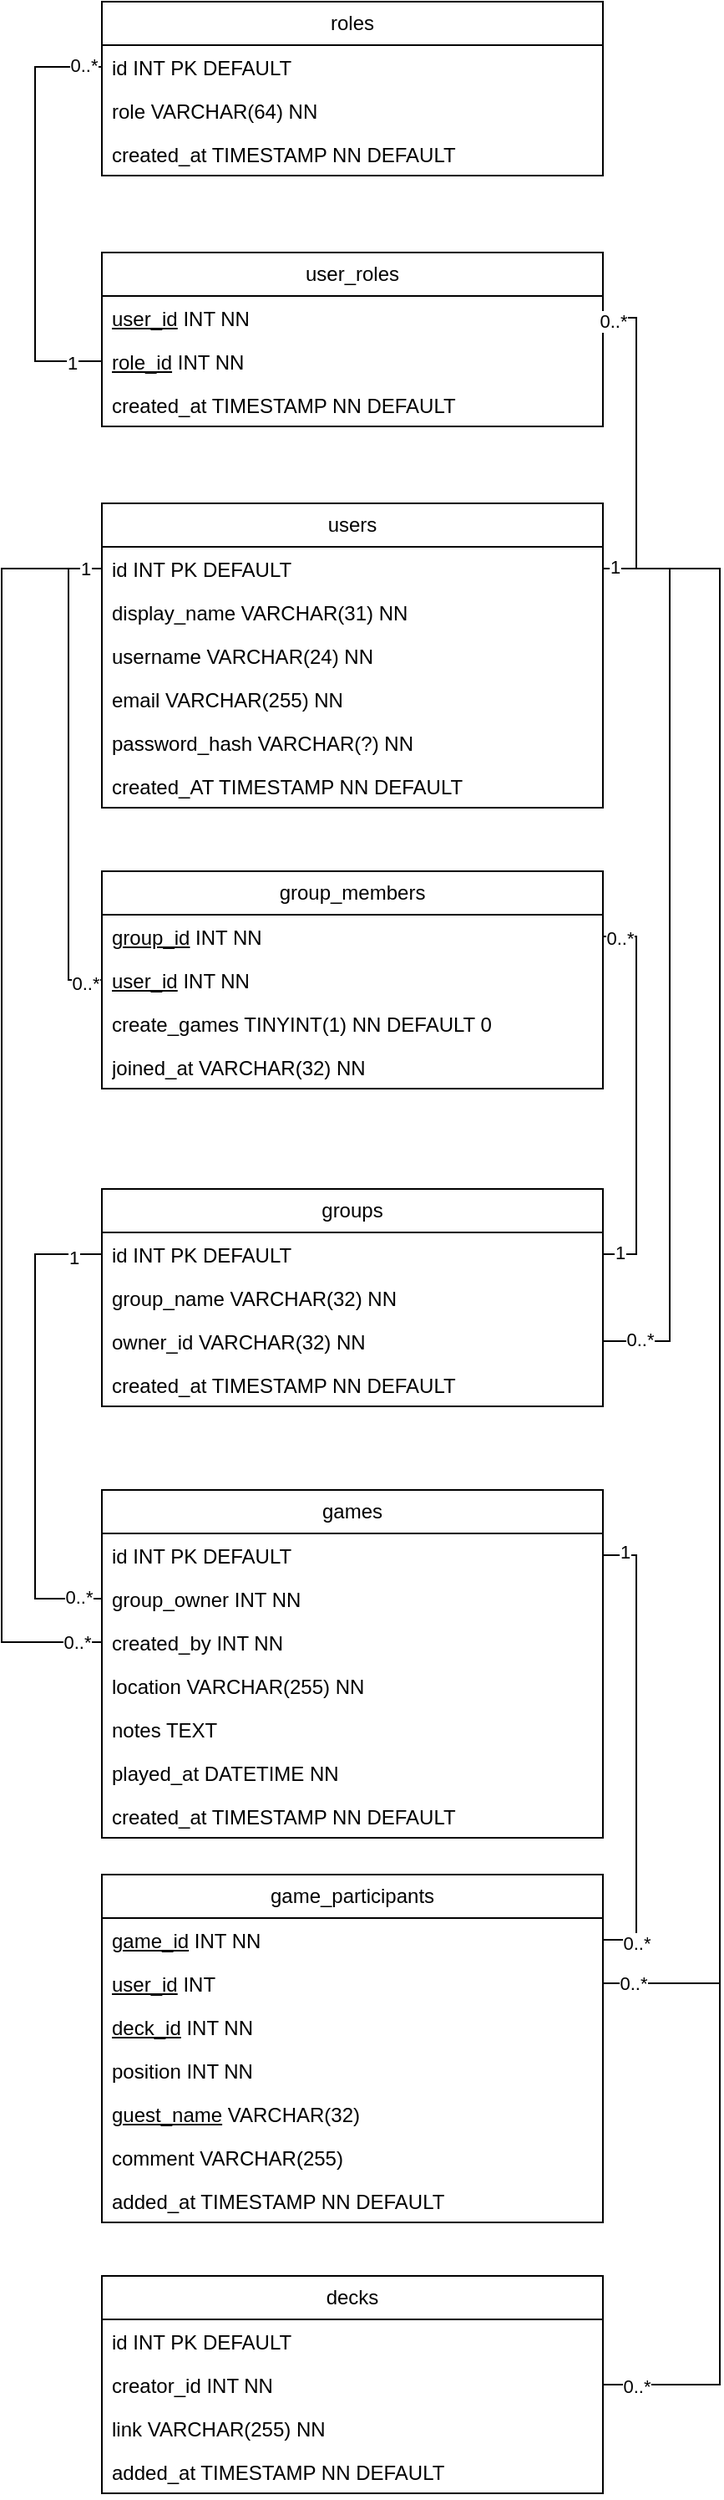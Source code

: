 <mxfile version="26.2.13">
  <diagram name="Page-1" id="RY722GMoq1TX4iEJBXom">
    <mxGraphModel dx="1680" dy="2179" grid="1" gridSize="10" guides="1" tooltips="1" connect="1" arrows="1" fold="1" page="1" pageScale="1" pageWidth="850" pageHeight="1100" math="0" shadow="0">
      <root>
        <mxCell id="0" />
        <mxCell id="1" parent="0" />
        <mxCell id="fBghDIhBLIJU0DGQ0pHI-5" value="users" style="swimlane;fontStyle=0;childLayout=stackLayout;horizontal=1;startSize=26;fillColor=none;horizontalStack=0;resizeParent=1;resizeParentMax=0;resizeLast=0;collapsible=1;marginBottom=0;whiteSpace=wrap;html=1;" vertex="1" parent="1">
          <mxGeometry x="70" y="100" width="300" height="182" as="geometry" />
        </mxCell>
        <mxCell id="fBghDIhBLIJU0DGQ0pHI-6" value="id INT PK DEFAULT" style="text;strokeColor=none;fillColor=none;align=left;verticalAlign=top;spacingLeft=4;spacingRight=4;overflow=hidden;rotatable=0;points=[[0,0.5],[1,0.5]];portConstraint=eastwest;whiteSpace=wrap;html=1;" vertex="1" parent="fBghDIhBLIJU0DGQ0pHI-5">
          <mxGeometry y="26" width="300" height="26" as="geometry" />
        </mxCell>
        <mxCell id="fBghDIhBLIJU0DGQ0pHI-7" value="display_name VARCHAR(31) NN" style="text;strokeColor=none;fillColor=none;align=left;verticalAlign=top;spacingLeft=4;spacingRight=4;overflow=hidden;rotatable=0;points=[[0,0.5],[1,0.5]];portConstraint=eastwest;whiteSpace=wrap;html=1;" vertex="1" parent="fBghDIhBLIJU0DGQ0pHI-5">
          <mxGeometry y="52" width="300" height="26" as="geometry" />
        </mxCell>
        <mxCell id="fBghDIhBLIJU0DGQ0pHI-8" value="username VARCHAR(24) NN" style="text;strokeColor=none;fillColor=none;align=left;verticalAlign=top;spacingLeft=4;spacingRight=4;overflow=hidden;rotatable=0;points=[[0,0.5],[1,0.5]];portConstraint=eastwest;whiteSpace=wrap;html=1;" vertex="1" parent="fBghDIhBLIJU0DGQ0pHI-5">
          <mxGeometry y="78" width="300" height="26" as="geometry" />
        </mxCell>
        <mxCell id="fBghDIhBLIJU0DGQ0pHI-9" value="email VARCHAR(255) NN" style="text;strokeColor=none;fillColor=none;align=left;verticalAlign=top;spacingLeft=4;spacingRight=4;overflow=hidden;rotatable=0;points=[[0,0.5],[1,0.5]];portConstraint=eastwest;whiteSpace=wrap;html=1;" vertex="1" parent="fBghDIhBLIJU0DGQ0pHI-5">
          <mxGeometry y="104" width="300" height="26" as="geometry" />
        </mxCell>
        <mxCell id="fBghDIhBLIJU0DGQ0pHI-10" value="password_hash VARCHAR(?) NN" style="text;strokeColor=none;fillColor=none;align=left;verticalAlign=top;spacingLeft=4;spacingRight=4;overflow=hidden;rotatable=0;points=[[0,0.5],[1,0.5]];portConstraint=eastwest;whiteSpace=wrap;html=1;" vertex="1" parent="fBghDIhBLIJU0DGQ0pHI-5">
          <mxGeometry y="130" width="300" height="26" as="geometry" />
        </mxCell>
        <mxCell id="fBghDIhBLIJU0DGQ0pHI-11" value="created_AT TIMESTAMP NN DEFAULT" style="text;strokeColor=none;fillColor=none;align=left;verticalAlign=top;spacingLeft=4;spacingRight=4;overflow=hidden;rotatable=0;points=[[0,0.5],[1,0.5]];portConstraint=eastwest;whiteSpace=wrap;html=1;" vertex="1" parent="fBghDIhBLIJU0DGQ0pHI-5">
          <mxGeometry y="156" width="300" height="26" as="geometry" />
        </mxCell>
        <mxCell id="fBghDIhBLIJU0DGQ0pHI-12" value="roles" style="swimlane;fontStyle=0;childLayout=stackLayout;horizontal=1;startSize=26;fillColor=none;horizontalStack=0;resizeParent=1;resizeParentMax=0;resizeLast=0;collapsible=1;marginBottom=0;whiteSpace=wrap;html=1;" vertex="1" parent="1">
          <mxGeometry x="70" y="-200" width="300" height="104" as="geometry" />
        </mxCell>
        <mxCell id="fBghDIhBLIJU0DGQ0pHI-13" value="id INT PK DEFAULT" style="text;strokeColor=none;fillColor=none;align=left;verticalAlign=top;spacingLeft=4;spacingRight=4;overflow=hidden;rotatable=0;points=[[0,0.5],[1,0.5]];portConstraint=eastwest;whiteSpace=wrap;html=1;" vertex="1" parent="fBghDIhBLIJU0DGQ0pHI-12">
          <mxGeometry y="26" width="300" height="26" as="geometry" />
        </mxCell>
        <mxCell id="fBghDIhBLIJU0DGQ0pHI-14" value="role VARCHAR(64) NN" style="text;strokeColor=none;fillColor=none;align=left;verticalAlign=top;spacingLeft=4;spacingRight=4;overflow=hidden;rotatable=0;points=[[0,0.5],[1,0.5]];portConstraint=eastwest;whiteSpace=wrap;html=1;" vertex="1" parent="fBghDIhBLIJU0DGQ0pHI-12">
          <mxGeometry y="52" width="300" height="26" as="geometry" />
        </mxCell>
        <mxCell id="fBghDIhBLIJU0DGQ0pHI-15" value="created_at TIMESTAMP NN DEFAULT" style="text;strokeColor=none;fillColor=none;align=left;verticalAlign=top;spacingLeft=4;spacingRight=4;overflow=hidden;rotatable=0;points=[[0,0.5],[1,0.5]];portConstraint=eastwest;whiteSpace=wrap;html=1;" vertex="1" parent="fBghDIhBLIJU0DGQ0pHI-12">
          <mxGeometry y="78" width="300" height="26" as="geometry" />
        </mxCell>
        <mxCell id="fBghDIhBLIJU0DGQ0pHI-19" value="user_roles" style="swimlane;fontStyle=0;childLayout=stackLayout;horizontal=1;startSize=26;fillColor=none;horizontalStack=0;resizeParent=1;resizeParentMax=0;resizeLast=0;collapsible=1;marginBottom=0;whiteSpace=wrap;html=1;" vertex="1" parent="1">
          <mxGeometry x="70" y="-50" width="300" height="104" as="geometry" />
        </mxCell>
        <mxCell id="fBghDIhBLIJU0DGQ0pHI-20" value="&lt;u&gt;user_id&lt;/u&gt; INT NN" style="text;strokeColor=none;fillColor=none;align=left;verticalAlign=top;spacingLeft=4;spacingRight=4;overflow=hidden;rotatable=0;points=[[0,0.5],[1,0.5]];portConstraint=eastwest;whiteSpace=wrap;html=1;" vertex="1" parent="fBghDIhBLIJU0DGQ0pHI-19">
          <mxGeometry y="26" width="300" height="26" as="geometry" />
        </mxCell>
        <mxCell id="fBghDIhBLIJU0DGQ0pHI-21" value="&lt;u&gt;role_id&lt;/u&gt; INT NN" style="text;strokeColor=none;fillColor=none;align=left;verticalAlign=top;spacingLeft=4;spacingRight=4;overflow=hidden;rotatable=0;points=[[0,0.5],[1,0.5]];portConstraint=eastwest;whiteSpace=wrap;html=1;" vertex="1" parent="fBghDIhBLIJU0DGQ0pHI-19">
          <mxGeometry y="52" width="300" height="26" as="geometry" />
        </mxCell>
        <mxCell id="fBghDIhBLIJU0DGQ0pHI-22" value="created_at TIMESTAMP NN DEFAULT" style="text;strokeColor=none;fillColor=none;align=left;verticalAlign=top;spacingLeft=4;spacingRight=4;overflow=hidden;rotatable=0;points=[[0,0.5],[1,0.5]];portConstraint=eastwest;whiteSpace=wrap;html=1;" vertex="1" parent="fBghDIhBLIJU0DGQ0pHI-19">
          <mxGeometry y="78" width="300" height="26" as="geometry" />
        </mxCell>
        <mxCell id="fBghDIhBLIJU0DGQ0pHI-23" style="edgeStyle=orthogonalEdgeStyle;rounded=0;orthogonalLoop=1;jettySize=auto;html=1;entryX=0;entryY=0.5;entryDx=0;entryDy=0;endArrow=none;startFill=0;" edge="1" parent="1" source="fBghDIhBLIJU0DGQ0pHI-21" target="fBghDIhBLIJU0DGQ0pHI-13">
          <mxGeometry relative="1" as="geometry">
            <Array as="points">
              <mxPoint x="30" y="15" />
              <mxPoint x="30" y="-161" />
            </Array>
          </mxGeometry>
        </mxCell>
        <mxCell id="fBghDIhBLIJU0DGQ0pHI-25" value="0..*" style="edgeLabel;html=1;align=center;verticalAlign=middle;resizable=0;points=[];" vertex="1" connectable="0" parent="fBghDIhBLIJU0DGQ0pHI-23">
          <mxGeometry x="0.91" y="1" relative="1" as="geometry">
            <mxPoint as="offset" />
          </mxGeometry>
        </mxCell>
        <mxCell id="fBghDIhBLIJU0DGQ0pHI-26" value="1" style="edgeLabel;html=1;align=center;verticalAlign=middle;resizable=0;points=[];" vertex="1" connectable="0" parent="fBghDIhBLIJU0DGQ0pHI-23">
          <mxGeometry x="-0.861" y="1" relative="1" as="geometry">
            <mxPoint as="offset" />
          </mxGeometry>
        </mxCell>
        <mxCell id="fBghDIhBLIJU0DGQ0pHI-24" style="edgeStyle=orthogonalEdgeStyle;rounded=0;orthogonalLoop=1;jettySize=auto;html=1;entryX=1;entryY=0.5;entryDx=0;entryDy=0;endArrow=none;startFill=0;" edge="1" parent="1" source="fBghDIhBLIJU0DGQ0pHI-20" target="fBghDIhBLIJU0DGQ0pHI-6">
          <mxGeometry relative="1" as="geometry">
            <Array as="points">
              <mxPoint x="390" y="-11" />
              <mxPoint x="390" y="139" />
            </Array>
          </mxGeometry>
        </mxCell>
        <mxCell id="fBghDIhBLIJU0DGQ0pHI-27" value="0..*" style="edgeLabel;html=1;align=center;verticalAlign=middle;resizable=0;points=[];" vertex="1" connectable="0" parent="fBghDIhBLIJU0DGQ0pHI-24">
          <mxGeometry x="-0.855" y="-2" relative="1" as="geometry">
            <mxPoint x="-8" as="offset" />
          </mxGeometry>
        </mxCell>
        <mxCell id="fBghDIhBLIJU0DGQ0pHI-29" value="groups" style="swimlane;fontStyle=0;childLayout=stackLayout;horizontal=1;startSize=26;fillColor=none;horizontalStack=0;resizeParent=1;resizeParentMax=0;resizeLast=0;collapsible=1;marginBottom=0;whiteSpace=wrap;html=1;" vertex="1" parent="1">
          <mxGeometry x="70" y="510" width="300" height="130" as="geometry" />
        </mxCell>
        <mxCell id="fBghDIhBLIJU0DGQ0pHI-30" value="id INT PK DEFAULT" style="text;strokeColor=none;fillColor=none;align=left;verticalAlign=top;spacingLeft=4;spacingRight=4;overflow=hidden;rotatable=0;points=[[0,0.5],[1,0.5]];portConstraint=eastwest;whiteSpace=wrap;html=1;" vertex="1" parent="fBghDIhBLIJU0DGQ0pHI-29">
          <mxGeometry y="26" width="300" height="26" as="geometry" />
        </mxCell>
        <mxCell id="fBghDIhBLIJU0DGQ0pHI-31" value="group_name VARCHAR(32) NN" style="text;strokeColor=none;fillColor=none;align=left;verticalAlign=top;spacingLeft=4;spacingRight=4;overflow=hidden;rotatable=0;points=[[0,0.5],[1,0.5]];portConstraint=eastwest;whiteSpace=wrap;html=1;" vertex="1" parent="fBghDIhBLIJU0DGQ0pHI-29">
          <mxGeometry y="52" width="300" height="26" as="geometry" />
        </mxCell>
        <mxCell id="fBghDIhBLIJU0DGQ0pHI-32" value="owner_id VARCHAR(32) NN" style="text;strokeColor=none;fillColor=none;align=left;verticalAlign=top;spacingLeft=4;spacingRight=4;overflow=hidden;rotatable=0;points=[[0,0.5],[1,0.5]];portConstraint=eastwest;whiteSpace=wrap;html=1;" vertex="1" parent="fBghDIhBLIJU0DGQ0pHI-29">
          <mxGeometry y="78" width="300" height="26" as="geometry" />
        </mxCell>
        <mxCell id="fBghDIhBLIJU0DGQ0pHI-33" value="created_at TIMESTAMP NN DEFAULT" style="text;strokeColor=none;fillColor=none;align=left;verticalAlign=top;spacingLeft=4;spacingRight=4;overflow=hidden;rotatable=0;points=[[0,0.5],[1,0.5]];portConstraint=eastwest;whiteSpace=wrap;html=1;" vertex="1" parent="fBghDIhBLIJU0DGQ0pHI-29">
          <mxGeometry y="104" width="300" height="26" as="geometry" />
        </mxCell>
        <mxCell id="fBghDIhBLIJU0DGQ0pHI-36" value="group_members" style="swimlane;fontStyle=0;childLayout=stackLayout;horizontal=1;startSize=26;fillColor=none;horizontalStack=0;resizeParent=1;resizeParentMax=0;resizeLast=0;collapsible=1;marginBottom=0;whiteSpace=wrap;html=1;" vertex="1" parent="1">
          <mxGeometry x="70" y="320" width="300" height="130" as="geometry" />
        </mxCell>
        <mxCell id="fBghDIhBLIJU0DGQ0pHI-37" value="&lt;u&gt;group_id&lt;/u&gt; INT NN" style="text;strokeColor=none;fillColor=none;align=left;verticalAlign=top;spacingLeft=4;spacingRight=4;overflow=hidden;rotatable=0;points=[[0,0.5],[1,0.5]];portConstraint=eastwest;whiteSpace=wrap;html=1;" vertex="1" parent="fBghDIhBLIJU0DGQ0pHI-36">
          <mxGeometry y="26" width="300" height="26" as="geometry" />
        </mxCell>
        <mxCell id="fBghDIhBLIJU0DGQ0pHI-38" value="&lt;u&gt;user_id&lt;/u&gt; INT NN" style="text;strokeColor=none;fillColor=none;align=left;verticalAlign=top;spacingLeft=4;spacingRight=4;overflow=hidden;rotatable=0;points=[[0,0.5],[1,0.5]];portConstraint=eastwest;whiteSpace=wrap;html=1;" vertex="1" parent="fBghDIhBLIJU0DGQ0pHI-36">
          <mxGeometry y="52" width="300" height="26" as="geometry" />
        </mxCell>
        <mxCell id="fBghDIhBLIJU0DGQ0pHI-39" value="create_games TINYINT(1) NN DEFAULT 0" style="text;strokeColor=none;fillColor=none;align=left;verticalAlign=top;spacingLeft=4;spacingRight=4;overflow=hidden;rotatable=0;points=[[0,0.5],[1,0.5]];portConstraint=eastwest;whiteSpace=wrap;html=1;" vertex="1" parent="fBghDIhBLIJU0DGQ0pHI-36">
          <mxGeometry y="78" width="300" height="26" as="geometry" />
        </mxCell>
        <mxCell id="fBghDIhBLIJU0DGQ0pHI-40" value="joined_at VARCHAR(32) NN" style="text;strokeColor=none;fillColor=none;align=left;verticalAlign=top;spacingLeft=4;spacingRight=4;overflow=hidden;rotatable=0;points=[[0,0.5],[1,0.5]];portConstraint=eastwest;whiteSpace=wrap;html=1;" vertex="1" parent="fBghDIhBLIJU0DGQ0pHI-36">
          <mxGeometry y="104" width="300" height="26" as="geometry" />
        </mxCell>
        <mxCell id="fBghDIhBLIJU0DGQ0pHI-41" style="edgeStyle=orthogonalEdgeStyle;rounded=0;orthogonalLoop=1;jettySize=auto;html=1;endArrow=none;startFill=0;exitX=1;exitY=0.5;exitDx=0;exitDy=0;entryX=1;entryY=0.5;entryDx=0;entryDy=0;" edge="1" parent="1" source="fBghDIhBLIJU0DGQ0pHI-32" target="fBghDIhBLIJU0DGQ0pHI-6">
          <mxGeometry relative="1" as="geometry">
            <Array as="points">
              <mxPoint x="410" y="601" />
              <mxPoint x="410" y="139" />
            </Array>
          </mxGeometry>
        </mxCell>
        <mxCell id="fBghDIhBLIJU0DGQ0pHI-43" value="0..*" style="edgeLabel;html=1;align=center;verticalAlign=middle;resizable=0;points=[];" vertex="1" connectable="0" parent="fBghDIhBLIJU0DGQ0pHI-41">
          <mxGeometry x="-0.92" y="1" relative="1" as="geometry">
            <mxPoint as="offset" />
          </mxGeometry>
        </mxCell>
        <mxCell id="fBghDIhBLIJU0DGQ0pHI-44" style="edgeStyle=orthogonalEdgeStyle;rounded=0;orthogonalLoop=1;jettySize=auto;html=1;entryX=1;entryY=0.5;entryDx=0;entryDy=0;endArrow=none;startFill=0;" edge="1" parent="1" source="fBghDIhBLIJU0DGQ0pHI-37" target="fBghDIhBLIJU0DGQ0pHI-30">
          <mxGeometry relative="1" as="geometry">
            <Array as="points">
              <mxPoint x="390" y="359" />
              <mxPoint x="390" y="549" />
            </Array>
          </mxGeometry>
        </mxCell>
        <mxCell id="fBghDIhBLIJU0DGQ0pHI-45" value="1" style="edgeLabel;html=1;align=center;verticalAlign=middle;resizable=0;points=[];" vertex="1" connectable="0" parent="fBghDIhBLIJU0DGQ0pHI-44">
          <mxGeometry x="0.918" y="-1" relative="1" as="geometry">
            <mxPoint as="offset" />
          </mxGeometry>
        </mxCell>
        <mxCell id="fBghDIhBLIJU0DGQ0pHI-46" value="0..*" style="edgeLabel;html=1;align=center;verticalAlign=middle;resizable=0;points=[];" vertex="1" connectable="0" parent="fBghDIhBLIJU0DGQ0pHI-44">
          <mxGeometry x="-0.913" y="-1" relative="1" as="geometry">
            <mxPoint as="offset" />
          </mxGeometry>
        </mxCell>
        <mxCell id="fBghDIhBLIJU0DGQ0pHI-49" style="edgeStyle=orthogonalEdgeStyle;rounded=0;orthogonalLoop=1;jettySize=auto;html=1;entryX=0;entryY=0.5;entryDx=0;entryDy=0;endArrow=none;startFill=0;exitX=0;exitY=0.5;exitDx=0;exitDy=0;" edge="1" parent="1" source="fBghDIhBLIJU0DGQ0pHI-6" target="fBghDIhBLIJU0DGQ0pHI-38">
          <mxGeometry relative="1" as="geometry" />
        </mxCell>
        <mxCell id="fBghDIhBLIJU0DGQ0pHI-51" value="0..*" style="edgeLabel;html=1;align=center;verticalAlign=middle;resizable=0;points=[];" vertex="1" connectable="0" parent="fBghDIhBLIJU0DGQ0pHI-49">
          <mxGeometry x="0.929" y="-2" relative="1" as="geometry">
            <mxPoint as="offset" />
          </mxGeometry>
        </mxCell>
        <mxCell id="fBghDIhBLIJU0DGQ0pHI-52" value="games" style="swimlane;fontStyle=0;childLayout=stackLayout;horizontal=1;startSize=26;fillColor=none;horizontalStack=0;resizeParent=1;resizeParentMax=0;resizeLast=0;collapsible=1;marginBottom=0;whiteSpace=wrap;html=1;" vertex="1" parent="1">
          <mxGeometry x="70" y="690" width="300" height="208" as="geometry" />
        </mxCell>
        <mxCell id="fBghDIhBLIJU0DGQ0pHI-53" value="id INT PK DEFAULT" style="text;strokeColor=none;fillColor=none;align=left;verticalAlign=top;spacingLeft=4;spacingRight=4;overflow=hidden;rotatable=0;points=[[0,0.5],[1,0.5]];portConstraint=eastwest;whiteSpace=wrap;html=1;" vertex="1" parent="fBghDIhBLIJU0DGQ0pHI-52">
          <mxGeometry y="26" width="300" height="26" as="geometry" />
        </mxCell>
        <mxCell id="fBghDIhBLIJU0DGQ0pHI-54" value="group_owner INT NN" style="text;strokeColor=none;fillColor=none;align=left;verticalAlign=top;spacingLeft=4;spacingRight=4;overflow=hidden;rotatable=0;points=[[0,0.5],[1,0.5]];portConstraint=eastwest;whiteSpace=wrap;html=1;" vertex="1" parent="fBghDIhBLIJU0DGQ0pHI-52">
          <mxGeometry y="52" width="300" height="26" as="geometry" />
        </mxCell>
        <mxCell id="fBghDIhBLIJU0DGQ0pHI-55" value="created_by INT NN" style="text;strokeColor=none;fillColor=none;align=left;verticalAlign=top;spacingLeft=4;spacingRight=4;overflow=hidden;rotatable=0;points=[[0,0.5],[1,0.5]];portConstraint=eastwest;whiteSpace=wrap;html=1;" vertex="1" parent="fBghDIhBLIJU0DGQ0pHI-52">
          <mxGeometry y="78" width="300" height="26" as="geometry" />
        </mxCell>
        <mxCell id="fBghDIhBLIJU0DGQ0pHI-65" value="location VARCHAR(255) NN" style="text;strokeColor=none;fillColor=none;align=left;verticalAlign=top;spacingLeft=4;spacingRight=4;overflow=hidden;rotatable=0;points=[[0,0.5],[1,0.5]];portConstraint=eastwest;whiteSpace=wrap;html=1;" vertex="1" parent="fBghDIhBLIJU0DGQ0pHI-52">
          <mxGeometry y="104" width="300" height="26" as="geometry" />
        </mxCell>
        <mxCell id="fBghDIhBLIJU0DGQ0pHI-66" value="notes TEXT" style="text;strokeColor=none;fillColor=none;align=left;verticalAlign=top;spacingLeft=4;spacingRight=4;overflow=hidden;rotatable=0;points=[[0,0.5],[1,0.5]];portConstraint=eastwest;whiteSpace=wrap;html=1;" vertex="1" parent="fBghDIhBLIJU0DGQ0pHI-52">
          <mxGeometry y="130" width="300" height="26" as="geometry" />
        </mxCell>
        <mxCell id="fBghDIhBLIJU0DGQ0pHI-64" value="played_at DATETIME NN" style="text;strokeColor=none;fillColor=none;align=left;verticalAlign=top;spacingLeft=4;spacingRight=4;overflow=hidden;rotatable=0;points=[[0,0.5],[1,0.5]];portConstraint=eastwest;whiteSpace=wrap;html=1;" vertex="1" parent="fBghDIhBLIJU0DGQ0pHI-52">
          <mxGeometry y="156" width="300" height="26" as="geometry" />
        </mxCell>
        <mxCell id="fBghDIhBLIJU0DGQ0pHI-57" value="created_at TIMESTAMP NN DEFAULT" style="text;strokeColor=none;fillColor=none;align=left;verticalAlign=top;spacingLeft=4;spacingRight=4;overflow=hidden;rotatable=0;points=[[0,0.5],[1,0.5]];portConstraint=eastwest;whiteSpace=wrap;html=1;" vertex="1" parent="fBghDIhBLIJU0DGQ0pHI-52">
          <mxGeometry y="182" width="300" height="26" as="geometry" />
        </mxCell>
        <mxCell id="fBghDIhBLIJU0DGQ0pHI-58" style="edgeStyle=orthogonalEdgeStyle;rounded=0;orthogonalLoop=1;jettySize=auto;html=1;entryX=0;entryY=0.5;entryDx=0;entryDy=0;endArrow=none;startFill=0;" edge="1" parent="1" source="fBghDIhBLIJU0DGQ0pHI-55" target="fBghDIhBLIJU0DGQ0pHI-6">
          <mxGeometry relative="1" as="geometry">
            <Array as="points">
              <mxPoint x="10" y="781" />
              <mxPoint x="10" y="139" />
            </Array>
          </mxGeometry>
        </mxCell>
        <mxCell id="fBghDIhBLIJU0DGQ0pHI-59" value="1" style="edgeLabel;html=1;align=center;verticalAlign=middle;resizable=0;points=[];" vertex="1" connectable="0" parent="fBghDIhBLIJU0DGQ0pHI-58">
          <mxGeometry x="0.921" relative="1" as="geometry">
            <mxPoint x="20" as="offset" />
          </mxGeometry>
        </mxCell>
        <mxCell id="fBghDIhBLIJU0DGQ0pHI-60" value="0..*" style="edgeLabel;html=1;align=center;verticalAlign=middle;resizable=0;points=[];" vertex="1" connectable="0" parent="fBghDIhBLIJU0DGQ0pHI-58">
          <mxGeometry x="-0.961" relative="1" as="geometry">
            <mxPoint as="offset" />
          </mxGeometry>
        </mxCell>
        <mxCell id="fBghDIhBLIJU0DGQ0pHI-61" style="edgeStyle=orthogonalEdgeStyle;rounded=0;orthogonalLoop=1;jettySize=auto;html=1;entryX=0;entryY=0.5;entryDx=0;entryDy=0;endArrow=none;startFill=0;" edge="1" parent="1" source="fBghDIhBLIJU0DGQ0pHI-54" target="fBghDIhBLIJU0DGQ0pHI-30">
          <mxGeometry relative="1" as="geometry">
            <Array as="points">
              <mxPoint x="30" y="755" />
              <mxPoint x="30" y="549" />
            </Array>
          </mxGeometry>
        </mxCell>
        <mxCell id="fBghDIhBLIJU0DGQ0pHI-62" value="0..*" style="edgeLabel;html=1;align=center;verticalAlign=middle;resizable=0;points=[];" vertex="1" connectable="0" parent="fBghDIhBLIJU0DGQ0pHI-61">
          <mxGeometry x="-0.898" y="-1" relative="1" as="geometry">
            <mxPoint as="offset" />
          </mxGeometry>
        </mxCell>
        <mxCell id="fBghDIhBLIJU0DGQ0pHI-63" value="1" style="edgeLabel;html=1;align=center;verticalAlign=middle;resizable=0;points=[];" vertex="1" connectable="0" parent="fBghDIhBLIJU0DGQ0pHI-61">
          <mxGeometry x="0.879" y="-2" relative="1" as="geometry">
            <mxPoint as="offset" />
          </mxGeometry>
        </mxCell>
        <mxCell id="fBghDIhBLIJU0DGQ0pHI-67" value="game_participants" style="swimlane;fontStyle=0;childLayout=stackLayout;horizontal=1;startSize=26;fillColor=none;horizontalStack=0;resizeParent=1;resizeParentMax=0;resizeLast=0;collapsible=1;marginBottom=0;whiteSpace=wrap;html=1;" vertex="1" parent="1">
          <mxGeometry x="70" y="920" width="300" height="208" as="geometry" />
        </mxCell>
        <mxCell id="fBghDIhBLIJU0DGQ0pHI-68" value="&lt;u&gt;game_id&lt;/u&gt; INT NN" style="text;strokeColor=none;fillColor=none;align=left;verticalAlign=top;spacingLeft=4;spacingRight=4;overflow=hidden;rotatable=0;points=[[0,0.5],[1,0.5]];portConstraint=eastwest;whiteSpace=wrap;html=1;" vertex="1" parent="fBghDIhBLIJU0DGQ0pHI-67">
          <mxGeometry y="26" width="300" height="26" as="geometry" />
        </mxCell>
        <mxCell id="fBghDIhBLIJU0DGQ0pHI-75" value="&lt;u&gt;user_id&lt;/u&gt; INT" style="text;strokeColor=none;fillColor=none;align=left;verticalAlign=top;spacingLeft=4;spacingRight=4;overflow=hidden;rotatable=0;points=[[0,0.5],[1,0.5]];portConstraint=eastwest;whiteSpace=wrap;html=1;" vertex="1" parent="fBghDIhBLIJU0DGQ0pHI-67">
          <mxGeometry y="52" width="300" height="26" as="geometry" />
        </mxCell>
        <mxCell id="fBghDIhBLIJU0DGQ0pHI-69" value="&lt;u&gt;deck_id&lt;/u&gt; INT NN" style="text;strokeColor=none;fillColor=none;align=left;verticalAlign=top;spacingLeft=4;spacingRight=4;overflow=hidden;rotatable=0;points=[[0,0.5],[1,0.5]];portConstraint=eastwest;whiteSpace=wrap;html=1;" vertex="1" parent="fBghDIhBLIJU0DGQ0pHI-67">
          <mxGeometry y="78" width="300" height="26" as="geometry" />
        </mxCell>
        <mxCell id="fBghDIhBLIJU0DGQ0pHI-70" value="position INT NN" style="text;strokeColor=none;fillColor=none;align=left;verticalAlign=top;spacingLeft=4;spacingRight=4;overflow=hidden;rotatable=0;points=[[0,0.5],[1,0.5]];portConstraint=eastwest;whiteSpace=wrap;html=1;" vertex="1" parent="fBghDIhBLIJU0DGQ0pHI-67">
          <mxGeometry y="104" width="300" height="26" as="geometry" />
        </mxCell>
        <mxCell id="fBghDIhBLIJU0DGQ0pHI-71" value="&lt;u&gt;guest_name&lt;/u&gt; VARCHAR(32)" style="text;strokeColor=none;fillColor=none;align=left;verticalAlign=top;spacingLeft=4;spacingRight=4;overflow=hidden;rotatable=0;points=[[0,0.5],[1,0.5]];portConstraint=eastwest;whiteSpace=wrap;html=1;" vertex="1" parent="fBghDIhBLIJU0DGQ0pHI-67">
          <mxGeometry y="130" width="300" height="26" as="geometry" />
        </mxCell>
        <mxCell id="fBghDIhBLIJU0DGQ0pHI-72" value="comment VARCHAR(255)" style="text;strokeColor=none;fillColor=none;align=left;verticalAlign=top;spacingLeft=4;spacingRight=4;overflow=hidden;rotatable=0;points=[[0,0.5],[1,0.5]];portConstraint=eastwest;whiteSpace=wrap;html=1;" vertex="1" parent="fBghDIhBLIJU0DGQ0pHI-67">
          <mxGeometry y="156" width="300" height="26" as="geometry" />
        </mxCell>
        <mxCell id="fBghDIhBLIJU0DGQ0pHI-74" value="added_at TIMESTAMP NN DEFAULT" style="text;strokeColor=none;fillColor=none;align=left;verticalAlign=top;spacingLeft=4;spacingRight=4;overflow=hidden;rotatable=0;points=[[0,0.5],[1,0.5]];portConstraint=eastwest;whiteSpace=wrap;html=1;" vertex="1" parent="fBghDIhBLIJU0DGQ0pHI-67">
          <mxGeometry y="182" width="300" height="26" as="geometry" />
        </mxCell>
        <mxCell id="fBghDIhBLIJU0DGQ0pHI-76" value="decks" style="swimlane;fontStyle=0;childLayout=stackLayout;horizontal=1;startSize=26;fillColor=none;horizontalStack=0;resizeParent=1;resizeParentMax=0;resizeLast=0;collapsible=1;marginBottom=0;whiteSpace=wrap;html=1;" vertex="1" parent="1">
          <mxGeometry x="70" y="1160" width="300" height="130" as="geometry" />
        </mxCell>
        <mxCell id="fBghDIhBLIJU0DGQ0pHI-80" value="id INT PK DEFAULT" style="text;strokeColor=none;fillColor=none;align=left;verticalAlign=top;spacingLeft=4;spacingRight=4;overflow=hidden;rotatable=0;points=[[0,0.5],[1,0.5]];portConstraint=eastwest;whiteSpace=wrap;html=1;" vertex="1" parent="fBghDIhBLIJU0DGQ0pHI-76">
          <mxGeometry y="26" width="300" height="26" as="geometry" />
        </mxCell>
        <mxCell id="fBghDIhBLIJU0DGQ0pHI-81" value="creator_id INT NN" style="text;strokeColor=none;fillColor=none;align=left;verticalAlign=top;spacingLeft=4;spacingRight=4;overflow=hidden;rotatable=0;points=[[0,0.5],[1,0.5]];portConstraint=eastwest;whiteSpace=wrap;html=1;" vertex="1" parent="fBghDIhBLIJU0DGQ0pHI-76">
          <mxGeometry y="52" width="300" height="26" as="geometry" />
        </mxCell>
        <mxCell id="fBghDIhBLIJU0DGQ0pHI-82" value="link VARCHAR(255) NN" style="text;strokeColor=none;fillColor=none;align=left;verticalAlign=top;spacingLeft=4;spacingRight=4;overflow=hidden;rotatable=0;points=[[0,0.5],[1,0.5]];portConstraint=eastwest;whiteSpace=wrap;html=1;" vertex="1" parent="fBghDIhBLIJU0DGQ0pHI-76">
          <mxGeometry y="78" width="300" height="26" as="geometry" />
        </mxCell>
        <mxCell id="fBghDIhBLIJU0DGQ0pHI-83" value="added_at TIMESTAMP NN DEFAULT" style="text;strokeColor=none;fillColor=none;align=left;verticalAlign=top;spacingLeft=4;spacingRight=4;overflow=hidden;rotatable=0;points=[[0,0.5],[1,0.5]];portConstraint=eastwest;whiteSpace=wrap;html=1;" vertex="1" parent="fBghDIhBLIJU0DGQ0pHI-76">
          <mxGeometry y="104" width="300" height="26" as="geometry" />
        </mxCell>
        <mxCell id="fBghDIhBLIJU0DGQ0pHI-84" style="edgeStyle=orthogonalEdgeStyle;rounded=0;orthogonalLoop=1;jettySize=auto;html=1;entryX=1;entryY=0.5;entryDx=0;entryDy=0;endArrow=none;startFill=0;" edge="1" parent="1" source="fBghDIhBLIJU0DGQ0pHI-68" target="fBghDIhBLIJU0DGQ0pHI-53">
          <mxGeometry relative="1" as="geometry">
            <Array as="points">
              <mxPoint x="390" y="959" />
              <mxPoint x="390" y="729" />
            </Array>
          </mxGeometry>
        </mxCell>
        <mxCell id="fBghDIhBLIJU0DGQ0pHI-85" value="1" style="edgeLabel;html=1;align=center;verticalAlign=middle;resizable=0;points=[];" vertex="1" connectable="0" parent="fBghDIhBLIJU0DGQ0pHI-84">
          <mxGeometry x="0.905" y="-2" relative="1" as="geometry">
            <mxPoint as="offset" />
          </mxGeometry>
        </mxCell>
        <mxCell id="fBghDIhBLIJU0DGQ0pHI-86" value="0..*" style="edgeLabel;html=1;align=center;verticalAlign=middle;resizable=0;points=[];" vertex="1" connectable="0" parent="fBghDIhBLIJU0DGQ0pHI-84">
          <mxGeometry x="-0.934" y="-2" relative="1" as="geometry">
            <mxPoint x="11" as="offset" />
          </mxGeometry>
        </mxCell>
        <mxCell id="fBghDIhBLIJU0DGQ0pHI-87" style="edgeStyle=orthogonalEdgeStyle;rounded=0;orthogonalLoop=1;jettySize=auto;html=1;endArrow=none;startFill=0;" edge="1" parent="1" source="fBghDIhBLIJU0DGQ0pHI-75" target="fBghDIhBLIJU0DGQ0pHI-6">
          <mxGeometry relative="1" as="geometry">
            <Array as="points">
              <mxPoint x="440" y="985" />
              <mxPoint x="440" y="139" />
            </Array>
          </mxGeometry>
        </mxCell>
        <mxCell id="fBghDIhBLIJU0DGQ0pHI-90" value="0..*" style="edgeLabel;html=1;align=center;verticalAlign=middle;resizable=0;points=[];" vertex="1" connectable="0" parent="fBghDIhBLIJU0DGQ0pHI-87">
          <mxGeometry x="-0.965" relative="1" as="geometry">
            <mxPoint as="offset" />
          </mxGeometry>
        </mxCell>
        <mxCell id="fBghDIhBLIJU0DGQ0pHI-91" style="edgeStyle=orthogonalEdgeStyle;rounded=0;orthogonalLoop=1;jettySize=auto;html=1;endArrow=none;startFill=0;exitX=1;exitY=0.5;exitDx=0;exitDy=0;" edge="1" parent="1" source="fBghDIhBLIJU0DGQ0pHI-81" target="fBghDIhBLIJU0DGQ0pHI-6">
          <mxGeometry relative="1" as="geometry">
            <Array as="points">
              <mxPoint x="440" y="1225" />
              <mxPoint x="440" y="139" />
            </Array>
          </mxGeometry>
        </mxCell>
        <mxCell id="fBghDIhBLIJU0DGQ0pHI-92" value="1" style="edgeLabel;html=1;align=center;verticalAlign=middle;resizable=0;points=[];" vertex="1" connectable="0" parent="fBghDIhBLIJU0DGQ0pHI-91">
          <mxGeometry x="0.989" y="-1" relative="1" as="geometry">
            <mxPoint as="offset" />
          </mxGeometry>
        </mxCell>
        <mxCell id="fBghDIhBLIJU0DGQ0pHI-94" value="0..*" style="edgeLabel;html=1;align=center;verticalAlign=middle;resizable=0;points=[];" vertex="1" connectable="0" parent="fBghDIhBLIJU0DGQ0pHI-91">
          <mxGeometry x="-0.968" y="-1" relative="1" as="geometry">
            <mxPoint as="offset" />
          </mxGeometry>
        </mxCell>
      </root>
    </mxGraphModel>
  </diagram>
</mxfile>
